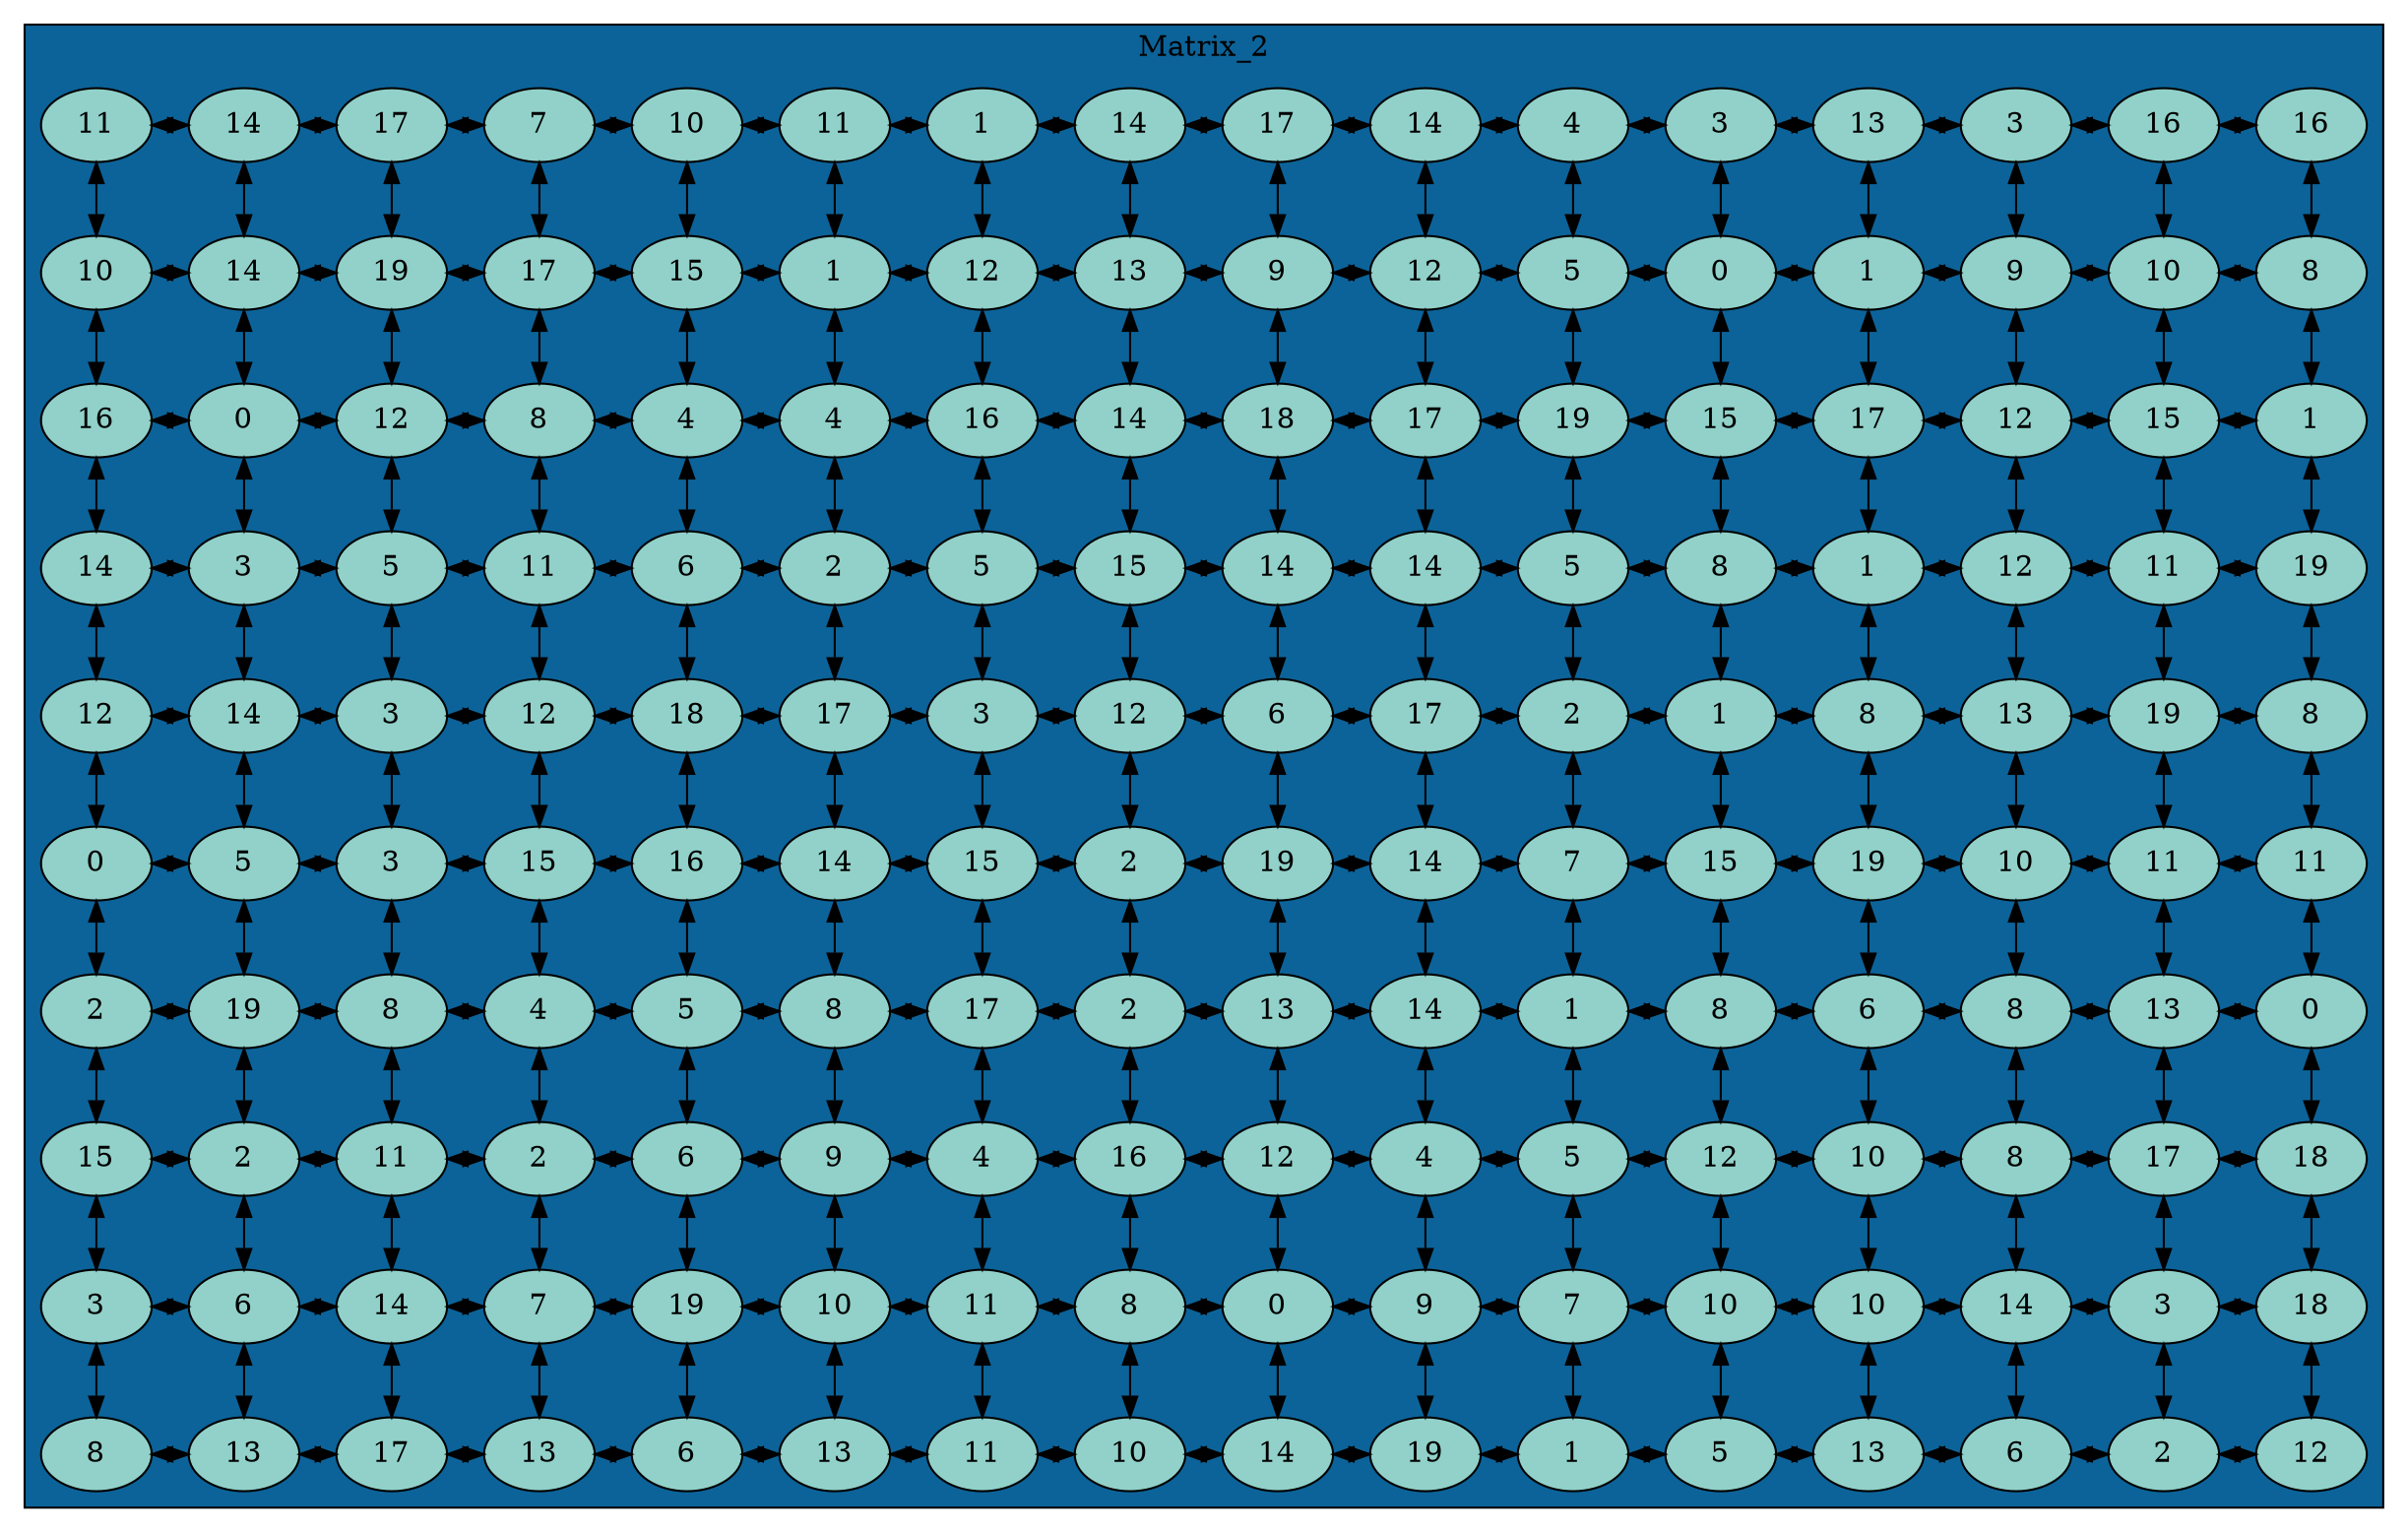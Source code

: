 
        digraph L{
            node[shape=box fillcolor="#91d1c9" style =filled shape=ellipse]

            subgraph cluster_p{
                label= " Matrix_2 "
                bgcolor = "#0C6399"
                edge[dir = "both"]
                
                nodo1_1[label = "11", group=1]
nodo2_1[label = "14", group=2]
nodo1_1->nodo2_1
{rank=same; nodo1_1;nodo2_1}
nodo3_1[label = "17", group=3]
nodo2_1->nodo3_1
{rank=same; nodo1_1;nodo3_1}
nodo4_1[label = "7", group=4]
nodo3_1->nodo4_1
{rank=same; nodo1_1;nodo4_1}
nodo5_1[label = "10", group=5]
nodo4_1->nodo5_1
{rank=same; nodo1_1;nodo5_1}
nodo6_1[label = "11", group=6]
nodo5_1->nodo6_1
{rank=same; nodo1_1;nodo6_1}
nodo7_1[label = "1", group=7]
nodo6_1->nodo7_1
{rank=same; nodo1_1;nodo7_1}
nodo8_1[label = "14", group=8]
nodo7_1->nodo8_1
{rank=same; nodo1_1;nodo8_1}
nodo9_1[label = "17", group=9]
nodo8_1->nodo9_1
{rank=same; nodo1_1;nodo9_1}
nodo10_1[label = "14", group=10]
nodo9_1->nodo10_1
{rank=same; nodo1_1;nodo10_1}
nodo11_1[label = "4", group=11]
nodo10_1->nodo11_1
{rank=same; nodo1_1;nodo11_1}
nodo12_1[label = "3", group=12]
nodo11_1->nodo12_1
{rank=same; nodo1_1;nodo12_1}
nodo13_1[label = "13", group=13]
nodo12_1->nodo13_1
{rank=same; nodo1_1;nodo13_1}
nodo14_1[label = "3", group=14]
nodo13_1->nodo14_1
{rank=same; nodo1_1;nodo14_1}
nodo15_1[label = "16", group=15]
nodo14_1->nodo15_1
{rank=same; nodo1_1;nodo15_1}
nodo16_1[label = "16", group=16]
nodo15_1->nodo16_1
{rank=same; nodo1_1;nodo16_1}
nodo1_2[label = "10", group=1]
nodo1_1->nodo1_2
nodo2_2[label = "14", group=2]
nodo1_2->nodo2_2
{rank=same; nodo1_2;nodo2_2}
nodo2_1->nodo2_2
nodo3_2[label = "19", group=3]
nodo2_2->nodo3_2
{rank=same; nodo1_2;nodo3_2}
nodo3_1->nodo3_2
nodo4_2[label = "17", group=4]
nodo3_2->nodo4_2
{rank=same; nodo1_2;nodo4_2}
nodo4_1->nodo4_2
nodo5_2[label = "15", group=5]
nodo4_2->nodo5_2
{rank=same; nodo1_2;nodo5_2}
nodo5_1->nodo5_2
nodo6_2[label = "1", group=6]
nodo5_2->nodo6_2
{rank=same; nodo1_2;nodo6_2}
nodo6_1->nodo6_2
nodo7_2[label = "12", group=7]
nodo6_2->nodo7_2
{rank=same; nodo1_2;nodo7_2}
nodo7_1->nodo7_2
nodo8_2[label = "13", group=8]
nodo7_2->nodo8_2
{rank=same; nodo1_2;nodo8_2}
nodo8_1->nodo8_2
nodo9_2[label = "9", group=9]
nodo8_2->nodo9_2
{rank=same; nodo1_2;nodo9_2}
nodo9_1->nodo9_2
nodo10_2[label = "12", group=10]
nodo9_2->nodo10_2
{rank=same; nodo1_2;nodo10_2}
nodo10_1->nodo10_2
nodo11_2[label = "5", group=11]
nodo10_2->nodo11_2
{rank=same; nodo1_2;nodo11_2}
nodo11_1->nodo11_2
nodo12_2[label = "0", group=12]
nodo11_2->nodo12_2
{rank=same; nodo1_2;nodo12_2}
nodo12_1->nodo12_2
nodo13_2[label = "1", group=13]
nodo12_2->nodo13_2
{rank=same; nodo1_2;nodo13_2}
nodo13_1->nodo13_2
nodo14_2[label = "9", group=14]
nodo13_2->nodo14_2
{rank=same; nodo1_2;nodo14_2}
nodo14_1->nodo14_2
nodo15_2[label = "10", group=15]
nodo14_2->nodo15_2
{rank=same; nodo1_2;nodo15_2}
nodo15_1->nodo15_2
nodo16_2[label = "8", group=16]
nodo15_2->nodo16_2
{rank=same; nodo1_2;nodo16_2}
nodo16_1->nodo16_2
nodo1_3[label = "16", group=1]
nodo1_2->nodo1_3
nodo2_3[label = "0", group=2]
nodo1_3->nodo2_3
{rank=same; nodo1_3;nodo2_3}
nodo2_2->nodo2_3
nodo3_3[label = "12", group=3]
nodo2_3->nodo3_3
{rank=same; nodo1_3;nodo3_3}
nodo3_2->nodo3_3
nodo4_3[label = "8", group=4]
nodo3_3->nodo4_3
{rank=same; nodo1_3;nodo4_3}
nodo4_2->nodo4_3
nodo5_3[label = "4", group=5]
nodo4_3->nodo5_3
{rank=same; nodo1_3;nodo5_3}
nodo5_2->nodo5_3
nodo6_3[label = "4", group=6]
nodo5_3->nodo6_3
{rank=same; nodo1_3;nodo6_3}
nodo6_2->nodo6_3
nodo7_3[label = "16", group=7]
nodo6_3->nodo7_3
{rank=same; nodo1_3;nodo7_3}
nodo7_2->nodo7_3
nodo8_3[label = "14", group=8]
nodo7_3->nodo8_3
{rank=same; nodo1_3;nodo8_3}
nodo8_2->nodo8_3
nodo9_3[label = "18", group=9]
nodo8_3->nodo9_3
{rank=same; nodo1_3;nodo9_3}
nodo9_2->nodo9_3
nodo10_3[label = "17", group=10]
nodo9_3->nodo10_3
{rank=same; nodo1_3;nodo10_3}
nodo10_2->nodo10_3
nodo11_3[label = "19", group=11]
nodo10_3->nodo11_3
{rank=same; nodo1_3;nodo11_3}
nodo11_2->nodo11_3
nodo12_3[label = "15", group=12]
nodo11_3->nodo12_3
{rank=same; nodo1_3;nodo12_3}
nodo12_2->nodo12_3
nodo13_3[label = "17", group=13]
nodo12_3->nodo13_3
{rank=same; nodo1_3;nodo13_3}
nodo13_2->nodo13_3
nodo14_3[label = "12", group=14]
nodo13_3->nodo14_3
{rank=same; nodo1_3;nodo14_3}
nodo14_2->nodo14_3
nodo15_3[label = "15", group=15]
nodo14_3->nodo15_3
{rank=same; nodo1_3;nodo15_3}
nodo15_2->nodo15_3
nodo16_3[label = "1", group=16]
nodo15_3->nodo16_3
{rank=same; nodo1_3;nodo16_3}
nodo16_2->nodo16_3
nodo1_4[label = "14", group=1]
nodo1_3->nodo1_4
nodo2_4[label = "3", group=2]
nodo1_4->nodo2_4
{rank=same; nodo1_4;nodo2_4}
nodo2_3->nodo2_4
nodo3_4[label = "5", group=3]
nodo2_4->nodo3_4
{rank=same; nodo1_4;nodo3_4}
nodo3_3->nodo3_4
nodo4_4[label = "11", group=4]
nodo3_4->nodo4_4
{rank=same; nodo1_4;nodo4_4}
nodo4_3->nodo4_4
nodo5_4[label = "6", group=5]
nodo4_4->nodo5_4
{rank=same; nodo1_4;nodo5_4}
nodo5_3->nodo5_4
nodo6_4[label = "2", group=6]
nodo5_4->nodo6_4
{rank=same; nodo1_4;nodo6_4}
nodo6_3->nodo6_4
nodo7_4[label = "5", group=7]
nodo6_4->nodo7_4
{rank=same; nodo1_4;nodo7_4}
nodo7_3->nodo7_4
nodo8_4[label = "15", group=8]
nodo7_4->nodo8_4
{rank=same; nodo1_4;nodo8_4}
nodo8_3->nodo8_4
nodo9_4[label = "14", group=9]
nodo8_4->nodo9_4
{rank=same; nodo1_4;nodo9_4}
nodo9_3->nodo9_4
nodo10_4[label = "14", group=10]
nodo9_4->nodo10_4
{rank=same; nodo1_4;nodo10_4}
nodo10_3->nodo10_4
nodo11_4[label = "5", group=11]
nodo10_4->nodo11_4
{rank=same; nodo1_4;nodo11_4}
nodo11_3->nodo11_4
nodo12_4[label = "8", group=12]
nodo11_4->nodo12_4
{rank=same; nodo1_4;nodo12_4}
nodo12_3->nodo12_4
nodo13_4[label = "1", group=13]
nodo12_4->nodo13_4
{rank=same; nodo1_4;nodo13_4}
nodo13_3->nodo13_4
nodo14_4[label = "12", group=14]
nodo13_4->nodo14_4
{rank=same; nodo1_4;nodo14_4}
nodo14_3->nodo14_4
nodo15_4[label = "11", group=15]
nodo14_4->nodo15_4
{rank=same; nodo1_4;nodo15_4}
nodo15_3->nodo15_4
nodo16_4[label = "19", group=16]
nodo15_4->nodo16_4
{rank=same; nodo1_4;nodo16_4}
nodo16_3->nodo16_4
nodo1_5[label = "12", group=1]
nodo1_4->nodo1_5
nodo2_5[label = "14", group=2]
nodo1_5->nodo2_5
{rank=same; nodo1_5;nodo2_5}
nodo2_4->nodo2_5
nodo3_5[label = "3", group=3]
nodo2_5->nodo3_5
{rank=same; nodo1_5;nodo3_5}
nodo3_4->nodo3_5
nodo4_5[label = "12", group=4]
nodo3_5->nodo4_5
{rank=same; nodo1_5;nodo4_5}
nodo4_4->nodo4_5
nodo5_5[label = "18", group=5]
nodo4_5->nodo5_5
{rank=same; nodo1_5;nodo5_5}
nodo5_4->nodo5_5
nodo6_5[label = "17", group=6]
nodo5_5->nodo6_5
{rank=same; nodo1_5;nodo6_5}
nodo6_4->nodo6_5
nodo7_5[label = "3", group=7]
nodo6_5->nodo7_5
{rank=same; nodo1_5;nodo7_5}
nodo7_4->nodo7_5
nodo8_5[label = "12", group=8]
nodo7_5->nodo8_5
{rank=same; nodo1_5;nodo8_5}
nodo8_4->nodo8_5
nodo9_5[label = "6", group=9]
nodo8_5->nodo9_5
{rank=same; nodo1_5;nodo9_5}
nodo9_4->nodo9_5
nodo10_5[label = "17", group=10]
nodo9_5->nodo10_5
{rank=same; nodo1_5;nodo10_5}
nodo10_4->nodo10_5
nodo11_5[label = "2", group=11]
nodo10_5->nodo11_5
{rank=same; nodo1_5;nodo11_5}
nodo11_4->nodo11_5
nodo12_5[label = "1", group=12]
nodo11_5->nodo12_5
{rank=same; nodo1_5;nodo12_5}
nodo12_4->nodo12_5
nodo13_5[label = "8", group=13]
nodo12_5->nodo13_5
{rank=same; nodo1_5;nodo13_5}
nodo13_4->nodo13_5
nodo14_5[label = "13", group=14]
nodo13_5->nodo14_5
{rank=same; nodo1_5;nodo14_5}
nodo14_4->nodo14_5
nodo15_5[label = "19", group=15]
nodo14_5->nodo15_5
{rank=same; nodo1_5;nodo15_5}
nodo15_4->nodo15_5
nodo16_5[label = "8", group=16]
nodo15_5->nodo16_5
{rank=same; nodo1_5;nodo16_5}
nodo16_4->nodo16_5
nodo1_6[label = "0", group=1]
nodo1_5->nodo1_6
nodo2_6[label = "5", group=2]
nodo1_6->nodo2_6
{rank=same; nodo1_6;nodo2_6}
nodo2_5->nodo2_6
nodo3_6[label = "3", group=3]
nodo2_6->nodo3_6
{rank=same; nodo1_6;nodo3_6}
nodo3_5->nodo3_6
nodo4_6[label = "15", group=4]
nodo3_6->nodo4_6
{rank=same; nodo1_6;nodo4_6}
nodo4_5->nodo4_6
nodo5_6[label = "16", group=5]
nodo4_6->nodo5_6
{rank=same; nodo1_6;nodo5_6}
nodo5_5->nodo5_6
nodo6_6[label = "14", group=6]
nodo5_6->nodo6_6
{rank=same; nodo1_6;nodo6_6}
nodo6_5->nodo6_6
nodo7_6[label = "15", group=7]
nodo6_6->nodo7_6
{rank=same; nodo1_6;nodo7_6}
nodo7_5->nodo7_6
nodo8_6[label = "2", group=8]
nodo7_6->nodo8_6
{rank=same; nodo1_6;nodo8_6}
nodo8_5->nodo8_6
nodo9_6[label = "19", group=9]
nodo8_6->nodo9_6
{rank=same; nodo1_6;nodo9_6}
nodo9_5->nodo9_6
nodo10_6[label = "14", group=10]
nodo9_6->nodo10_6
{rank=same; nodo1_6;nodo10_6}
nodo10_5->nodo10_6
nodo11_6[label = "7", group=11]
nodo10_6->nodo11_6
{rank=same; nodo1_6;nodo11_6}
nodo11_5->nodo11_6
nodo12_6[label = "15", group=12]
nodo11_6->nodo12_6
{rank=same; nodo1_6;nodo12_6}
nodo12_5->nodo12_6
nodo13_6[label = "19", group=13]
nodo12_6->nodo13_6
{rank=same; nodo1_6;nodo13_6}
nodo13_5->nodo13_6
nodo14_6[label = "10", group=14]
nodo13_6->nodo14_6
{rank=same; nodo1_6;nodo14_6}
nodo14_5->nodo14_6
nodo15_6[label = "11", group=15]
nodo14_6->nodo15_6
{rank=same; nodo1_6;nodo15_6}
nodo15_5->nodo15_6
nodo16_6[label = "11", group=16]
nodo15_6->nodo16_6
{rank=same; nodo1_6;nodo16_6}
nodo16_5->nodo16_6
nodo1_7[label = "2", group=1]
nodo1_6->nodo1_7
nodo2_7[label = "19", group=2]
nodo1_7->nodo2_7
{rank=same; nodo1_7;nodo2_7}
nodo2_6->nodo2_7
nodo3_7[label = "8", group=3]
nodo2_7->nodo3_7
{rank=same; nodo1_7;nodo3_7}
nodo3_6->nodo3_7
nodo4_7[label = "4", group=4]
nodo3_7->nodo4_7
{rank=same; nodo1_7;nodo4_7}
nodo4_6->nodo4_7
nodo5_7[label = "5", group=5]
nodo4_7->nodo5_7
{rank=same; nodo1_7;nodo5_7}
nodo5_6->nodo5_7
nodo6_7[label = "8", group=6]
nodo5_7->nodo6_7
{rank=same; nodo1_7;nodo6_7}
nodo6_6->nodo6_7
nodo7_7[label = "17", group=7]
nodo6_7->nodo7_7
{rank=same; nodo1_7;nodo7_7}
nodo7_6->nodo7_7
nodo8_7[label = "2", group=8]
nodo7_7->nodo8_7
{rank=same; nodo1_7;nodo8_7}
nodo8_6->nodo8_7
nodo9_7[label = "13", group=9]
nodo8_7->nodo9_7
{rank=same; nodo1_7;nodo9_7}
nodo9_6->nodo9_7
nodo10_7[label = "14", group=10]
nodo9_7->nodo10_7
{rank=same; nodo1_7;nodo10_7}
nodo10_6->nodo10_7
nodo11_7[label = "1", group=11]
nodo10_7->nodo11_7
{rank=same; nodo1_7;nodo11_7}
nodo11_6->nodo11_7
nodo12_7[label = "8", group=12]
nodo11_7->nodo12_7
{rank=same; nodo1_7;nodo12_7}
nodo12_6->nodo12_7
nodo13_7[label = "6", group=13]
nodo12_7->nodo13_7
{rank=same; nodo1_7;nodo13_7}
nodo13_6->nodo13_7
nodo14_7[label = "8", group=14]
nodo13_7->nodo14_7
{rank=same; nodo1_7;nodo14_7}
nodo14_6->nodo14_7
nodo15_7[label = "13", group=15]
nodo14_7->nodo15_7
{rank=same; nodo1_7;nodo15_7}
nodo15_6->nodo15_7
nodo16_7[label = "0", group=16]
nodo15_7->nodo16_7
{rank=same; nodo1_7;nodo16_7}
nodo16_6->nodo16_7
nodo1_8[label = "15", group=1]
nodo1_7->nodo1_8
nodo2_8[label = "2", group=2]
nodo1_8->nodo2_8
{rank=same; nodo1_8;nodo2_8}
nodo2_7->nodo2_8
nodo3_8[label = "11", group=3]
nodo2_8->nodo3_8
{rank=same; nodo1_8;nodo3_8}
nodo3_7->nodo3_8
nodo4_8[label = "2", group=4]
nodo3_8->nodo4_8
{rank=same; nodo1_8;nodo4_8}
nodo4_7->nodo4_8
nodo5_8[label = "6", group=5]
nodo4_8->nodo5_8
{rank=same; nodo1_8;nodo5_8}
nodo5_7->nodo5_8
nodo6_8[label = "9", group=6]
nodo5_8->nodo6_8
{rank=same; nodo1_8;nodo6_8}
nodo6_7->nodo6_8
nodo7_8[label = "4", group=7]
nodo6_8->nodo7_8
{rank=same; nodo1_8;nodo7_8}
nodo7_7->nodo7_8
nodo8_8[label = "16", group=8]
nodo7_8->nodo8_8
{rank=same; nodo1_8;nodo8_8}
nodo8_7->nodo8_8
nodo9_8[label = "12", group=9]
nodo8_8->nodo9_8
{rank=same; nodo1_8;nodo9_8}
nodo9_7->nodo9_8
nodo10_8[label = "4", group=10]
nodo9_8->nodo10_8
{rank=same; nodo1_8;nodo10_8}
nodo10_7->nodo10_8
nodo11_8[label = "5", group=11]
nodo10_8->nodo11_8
{rank=same; nodo1_8;nodo11_8}
nodo11_7->nodo11_8
nodo12_8[label = "12", group=12]
nodo11_8->nodo12_8
{rank=same; nodo1_8;nodo12_8}
nodo12_7->nodo12_8
nodo13_8[label = "10", group=13]
nodo12_8->nodo13_8
{rank=same; nodo1_8;nodo13_8}
nodo13_7->nodo13_8
nodo14_8[label = "8", group=14]
nodo13_8->nodo14_8
{rank=same; nodo1_8;nodo14_8}
nodo14_7->nodo14_8
nodo15_8[label = "17", group=15]
nodo14_8->nodo15_8
{rank=same; nodo1_8;nodo15_8}
nodo15_7->nodo15_8
nodo16_8[label = "18", group=16]
nodo15_8->nodo16_8
{rank=same; nodo1_8;nodo16_8}
nodo16_7->nodo16_8
nodo1_9[label = "3", group=1]
nodo1_8->nodo1_9
nodo2_9[label = "6", group=2]
nodo1_9->nodo2_9
{rank=same; nodo1_9;nodo2_9}
nodo2_8->nodo2_9
nodo3_9[label = "14", group=3]
nodo2_9->nodo3_9
{rank=same; nodo1_9;nodo3_9}
nodo3_8->nodo3_9
nodo4_9[label = "7", group=4]
nodo3_9->nodo4_9
{rank=same; nodo1_9;nodo4_9}
nodo4_8->nodo4_9
nodo5_9[label = "19", group=5]
nodo4_9->nodo5_9
{rank=same; nodo1_9;nodo5_9}
nodo5_8->nodo5_9
nodo6_9[label = "10", group=6]
nodo5_9->nodo6_9
{rank=same; nodo1_9;nodo6_9}
nodo6_8->nodo6_9
nodo7_9[label = "11", group=7]
nodo6_9->nodo7_9
{rank=same; nodo1_9;nodo7_9}
nodo7_8->nodo7_9
nodo8_9[label = "8", group=8]
nodo7_9->nodo8_9
{rank=same; nodo1_9;nodo8_9}
nodo8_8->nodo8_9
nodo9_9[label = "0", group=9]
nodo8_9->nodo9_9
{rank=same; nodo1_9;nodo9_9}
nodo9_8->nodo9_9
nodo10_9[label = "9", group=10]
nodo9_9->nodo10_9
{rank=same; nodo1_9;nodo10_9}
nodo10_8->nodo10_9
nodo11_9[label = "7", group=11]
nodo10_9->nodo11_9
{rank=same; nodo1_9;nodo11_9}
nodo11_8->nodo11_9
nodo12_9[label = "10", group=12]
nodo11_9->nodo12_9
{rank=same; nodo1_9;nodo12_9}
nodo12_8->nodo12_9
nodo13_9[label = "10", group=13]
nodo12_9->nodo13_9
{rank=same; nodo1_9;nodo13_9}
nodo13_8->nodo13_9
nodo14_9[label = "14", group=14]
nodo13_9->nodo14_9
{rank=same; nodo1_9;nodo14_9}
nodo14_8->nodo14_9
nodo15_9[label = "3", group=15]
nodo14_9->nodo15_9
{rank=same; nodo1_9;nodo15_9}
nodo15_8->nodo15_9
nodo16_9[label = "18", group=16]
nodo15_9->nodo16_9
{rank=same; nodo1_9;nodo16_9}
nodo16_8->nodo16_9
nodo1_10[label = "8", group=1]
nodo1_9->nodo1_10
nodo2_10[label = "13", group=2]
nodo1_10->nodo2_10
{rank=same; nodo1_10;nodo2_10}
nodo2_9->nodo2_10
nodo3_10[label = "17", group=3]
nodo2_10->nodo3_10
{rank=same; nodo1_10;nodo3_10}
nodo3_9->nodo3_10
nodo4_10[label = "13", group=4]
nodo3_10->nodo4_10
{rank=same; nodo1_10;nodo4_10}
nodo4_9->nodo4_10
nodo5_10[label = "6", group=5]
nodo4_10->nodo5_10
{rank=same; nodo1_10;nodo5_10}
nodo5_9->nodo5_10
nodo6_10[label = "13", group=6]
nodo5_10->nodo6_10
{rank=same; nodo1_10;nodo6_10}
nodo6_9->nodo6_10
nodo7_10[label = "11", group=7]
nodo6_10->nodo7_10
{rank=same; nodo1_10;nodo7_10}
nodo7_9->nodo7_10
nodo8_10[label = "10", group=8]
nodo7_10->nodo8_10
{rank=same; nodo1_10;nodo8_10}
nodo8_9->nodo8_10
nodo9_10[label = "14", group=9]
nodo8_10->nodo9_10
{rank=same; nodo1_10;nodo9_10}
nodo9_9->nodo9_10
nodo10_10[label = "19", group=10]
nodo9_10->nodo10_10
{rank=same; nodo1_10;nodo10_10}
nodo10_9->nodo10_10
nodo11_10[label = "1", group=11]
nodo10_10->nodo11_10
{rank=same; nodo1_10;nodo11_10}
nodo11_9->nodo11_10
nodo12_10[label = "5", group=12]
nodo11_10->nodo12_10
{rank=same; nodo1_10;nodo12_10}
nodo12_9->nodo12_10
nodo13_10[label = "13", group=13]
nodo12_10->nodo13_10
{rank=same; nodo1_10;nodo13_10}
nodo13_9->nodo13_10
nodo14_10[label = "6", group=14]
nodo13_10->nodo14_10
{rank=same; nodo1_10;nodo14_10}
nodo14_9->nodo14_10
nodo15_10[label = "2", group=15]
nodo14_10->nodo15_10
{rank=same; nodo1_10;nodo15_10}
nodo15_9->nodo15_10
nodo16_10[label = "12", group=16]
nodo15_10->nodo16_10
{rank=same; nodo1_10;nodo16_10}
nodo16_9->nodo16_10
        
            }
        }
        